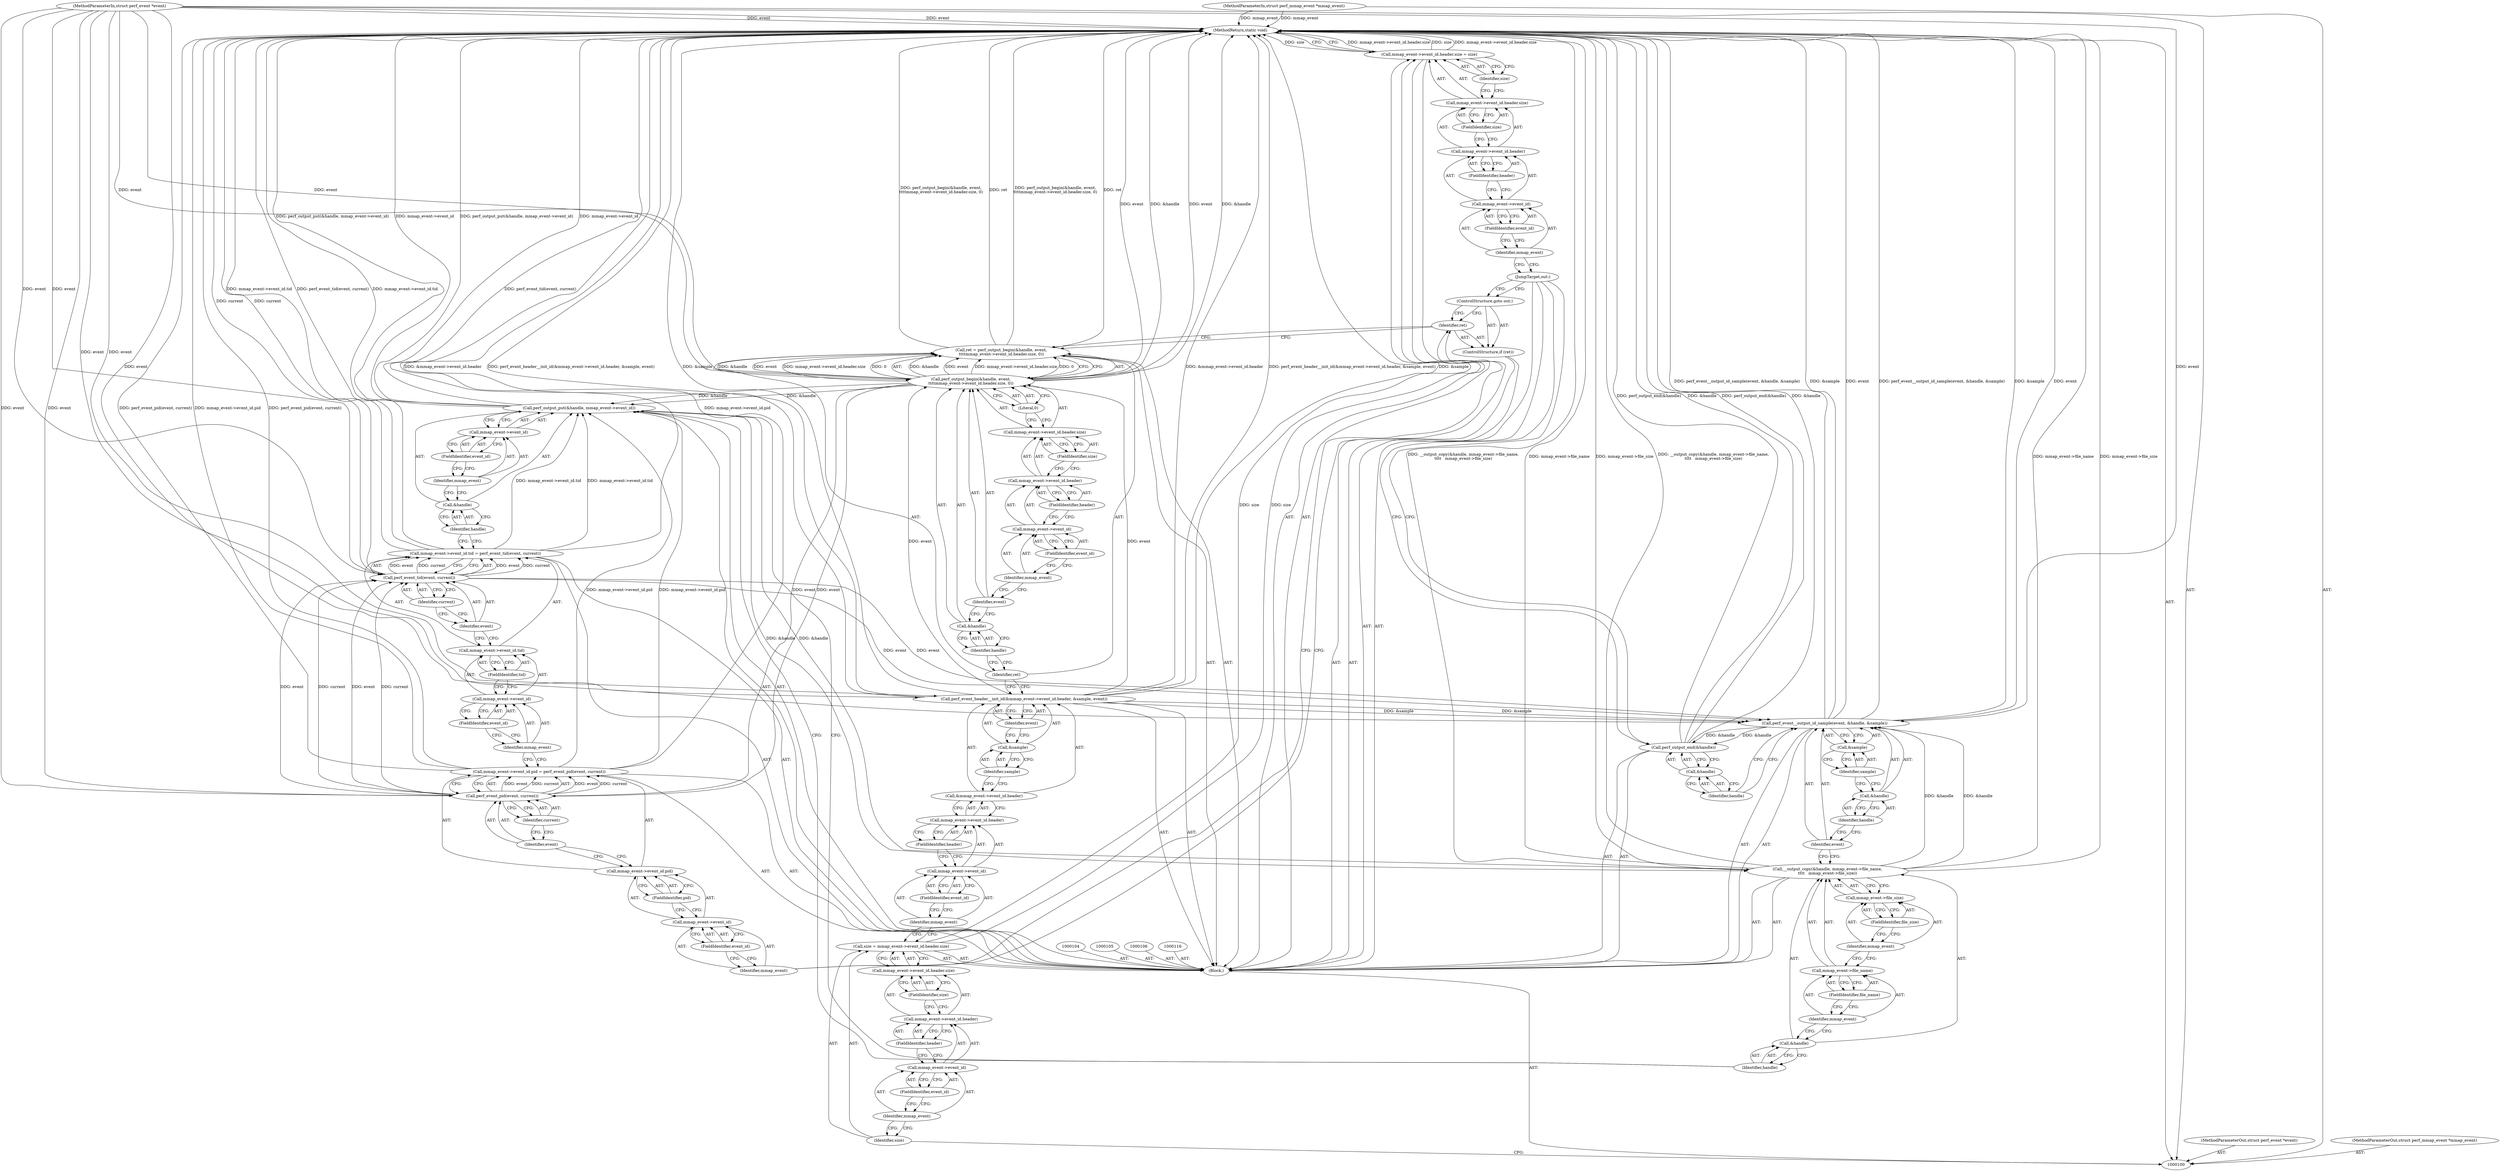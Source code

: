 digraph "0_linux_a8b0ca17b80e92faab46ee7179ba9e99ccb61233_58" {
"1000196" [label="(MethodReturn,static void)"];
"1000101" [label="(MethodParameterIn,struct perf_event *event)"];
"1000269" [label="(MethodParameterOut,struct perf_event *event)"];
"1000127" [label="(Call,ret = perf_output_begin(&handle, event,\n\t\t\t\tmmap_event->event_id.header.size, 0))"];
"1000128" [label="(Identifier,ret)"];
"1000130" [label="(Call,&handle)"];
"1000131" [label="(Identifier,handle)"];
"1000132" [label="(Identifier,event)"];
"1000129" [label="(Call,perf_output_begin(&handle, event,\n\t\t\t\tmmap_event->event_id.header.size, 0))"];
"1000137" [label="(FieldIdentifier,event_id)"];
"1000138" [label="(FieldIdentifier,header)"];
"1000139" [label="(FieldIdentifier,size)"];
"1000140" [label="(Literal,0)"];
"1000133" [label="(Call,mmap_event->event_id.header.size)"];
"1000134" [label="(Call,mmap_event->event_id.header)"];
"1000135" [label="(Call,mmap_event->event_id)"];
"1000136" [label="(Identifier,mmap_event)"];
"1000141" [label="(ControlStructure,if (ret))"];
"1000142" [label="(Identifier,ret)"];
"1000143" [label="(ControlStructure,goto out;)"];
"1000144" [label="(Call,mmap_event->event_id.pid = perf_event_pid(event, current))"];
"1000145" [label="(Call,mmap_event->event_id.pid)"];
"1000146" [label="(Call,mmap_event->event_id)"];
"1000147" [label="(Identifier,mmap_event)"];
"1000148" [label="(FieldIdentifier,event_id)"];
"1000149" [label="(FieldIdentifier,pid)"];
"1000150" [label="(Call,perf_event_pid(event, current))"];
"1000151" [label="(Identifier,event)"];
"1000152" [label="(Identifier,current)"];
"1000153" [label="(Call,mmap_event->event_id.tid = perf_event_tid(event, current))"];
"1000154" [label="(Call,mmap_event->event_id.tid)"];
"1000155" [label="(Call,mmap_event->event_id)"];
"1000156" [label="(Identifier,mmap_event)"];
"1000157" [label="(FieldIdentifier,event_id)"];
"1000158" [label="(FieldIdentifier,tid)"];
"1000159" [label="(Call,perf_event_tid(event, current))"];
"1000160" [label="(Identifier,event)"];
"1000161" [label="(Identifier,current)"];
"1000162" [label="(Call,perf_output_put(&handle, mmap_event->event_id))"];
"1000163" [label="(Call,&handle)"];
"1000164" [label="(Identifier,handle)"];
"1000165" [label="(Call,mmap_event->event_id)"];
"1000166" [label="(Identifier,mmap_event)"];
"1000167" [label="(FieldIdentifier,event_id)"];
"1000168" [label="(Call,__output_copy(&handle, mmap_event->file_name,\n\t\t\t\t   mmap_event->file_size))"];
"1000169" [label="(Call,&handle)"];
"1000170" [label="(Identifier,handle)"];
"1000171" [label="(Call,mmap_event->file_name)"];
"1000172" [label="(Identifier,mmap_event)"];
"1000173" [label="(FieldIdentifier,file_name)"];
"1000102" [label="(MethodParameterIn,struct perf_mmap_event *mmap_event)"];
"1000270" [label="(MethodParameterOut,struct perf_mmap_event *mmap_event)"];
"1000176" [label="(FieldIdentifier,file_size)"];
"1000174" [label="(Call,mmap_event->file_size)"];
"1000175" [label="(Identifier,mmap_event)"];
"1000177" [label="(Call,perf_event__output_id_sample(event, &handle, &sample))"];
"1000178" [label="(Identifier,event)"];
"1000179" [label="(Call,&handle)"];
"1000180" [label="(Identifier,handle)"];
"1000181" [label="(Call,&sample)"];
"1000182" [label="(Identifier,sample)"];
"1000183" [label="(Call,perf_output_end(&handle))"];
"1000184" [label="(Call,&handle)"];
"1000185" [label="(Identifier,handle)"];
"1000186" [label="(JumpTarget,out:)"];
"1000187" [label="(Call,mmap_event->event_id.header.size = size)"];
"1000188" [label="(Call,mmap_event->event_id.header.size)"];
"1000189" [label="(Call,mmap_event->event_id.header)"];
"1000190" [label="(Call,mmap_event->event_id)"];
"1000191" [label="(Identifier,mmap_event)"];
"1000192" [label="(FieldIdentifier,event_id)"];
"1000193" [label="(FieldIdentifier,header)"];
"1000194" [label="(FieldIdentifier,size)"];
"1000195" [label="(Identifier,size)"];
"1000103" [label="(Block,)"];
"1000109" [label="(Call,mmap_event->event_id.header.size)"];
"1000110" [label="(Call,mmap_event->event_id.header)"];
"1000111" [label="(Call,mmap_event->event_id)"];
"1000112" [label="(Identifier,mmap_event)"];
"1000113" [label="(FieldIdentifier,event_id)"];
"1000114" [label="(FieldIdentifier,header)"];
"1000115" [label="(FieldIdentifier,size)"];
"1000107" [label="(Call,size = mmap_event->event_id.header.size)"];
"1000108" [label="(Identifier,size)"];
"1000117" [label="(Call,perf_event_header__init_id(&mmap_event->event_id.header, &sample, event))"];
"1000118" [label="(Call,&mmap_event->event_id.header)"];
"1000119" [label="(Call,mmap_event->event_id.header)"];
"1000120" [label="(Call,mmap_event->event_id)"];
"1000121" [label="(Identifier,mmap_event)"];
"1000122" [label="(FieldIdentifier,event_id)"];
"1000123" [label="(FieldIdentifier,header)"];
"1000124" [label="(Call,&sample)"];
"1000125" [label="(Identifier,sample)"];
"1000126" [label="(Identifier,event)"];
"1000196" -> "1000100"  [label="AST: "];
"1000196" -> "1000187"  [label="CFG: "];
"1000129" -> "1000196"  [label="DDG: event"];
"1000129" -> "1000196"  [label="DDG: &handle"];
"1000177" -> "1000196"  [label="DDG: &sample"];
"1000177" -> "1000196"  [label="DDG: event"];
"1000177" -> "1000196"  [label="DDG: perf_event__output_id_sample(event, &handle, &sample)"];
"1000117" -> "1000196"  [label="DDG: &mmap_event->event_id.header"];
"1000117" -> "1000196"  [label="DDG: perf_event_header__init_id(&mmap_event->event_id.header, &sample, event)"];
"1000117" -> "1000196"  [label="DDG: &sample"];
"1000102" -> "1000196"  [label="DDG: mmap_event"];
"1000153" -> "1000196"  [label="DDG: mmap_event->event_id.tid"];
"1000153" -> "1000196"  [label="DDG: perf_event_tid(event, current)"];
"1000101" -> "1000196"  [label="DDG: event"];
"1000127" -> "1000196"  [label="DDG: ret"];
"1000127" -> "1000196"  [label="DDG: perf_output_begin(&handle, event,\n\t\t\t\tmmap_event->event_id.header.size, 0)"];
"1000162" -> "1000196"  [label="DDG: perf_output_put(&handle, mmap_event->event_id)"];
"1000162" -> "1000196"  [label="DDG: mmap_event->event_id"];
"1000168" -> "1000196"  [label="DDG: mmap_event->file_size"];
"1000168" -> "1000196"  [label="DDG: __output_copy(&handle, mmap_event->file_name,\n\t\t\t\t   mmap_event->file_size)"];
"1000168" -> "1000196"  [label="DDG: mmap_event->file_name"];
"1000187" -> "1000196"  [label="DDG: mmap_event->event_id.header.size"];
"1000187" -> "1000196"  [label="DDG: size"];
"1000183" -> "1000196"  [label="DDG: &handle"];
"1000183" -> "1000196"  [label="DDG: perf_output_end(&handle)"];
"1000144" -> "1000196"  [label="DDG: mmap_event->event_id.pid"];
"1000144" -> "1000196"  [label="DDG: perf_event_pid(event, current)"];
"1000159" -> "1000196"  [label="DDG: current"];
"1000101" -> "1000100"  [label="AST: "];
"1000101" -> "1000196"  [label="DDG: event"];
"1000101" -> "1000117"  [label="DDG: event"];
"1000101" -> "1000129"  [label="DDG: event"];
"1000101" -> "1000150"  [label="DDG: event"];
"1000101" -> "1000159"  [label="DDG: event"];
"1000101" -> "1000177"  [label="DDG: event"];
"1000269" -> "1000100"  [label="AST: "];
"1000127" -> "1000103"  [label="AST: "];
"1000127" -> "1000129"  [label="CFG: "];
"1000128" -> "1000127"  [label="AST: "];
"1000129" -> "1000127"  [label="AST: "];
"1000142" -> "1000127"  [label="CFG: "];
"1000127" -> "1000196"  [label="DDG: ret"];
"1000127" -> "1000196"  [label="DDG: perf_output_begin(&handle, event,\n\t\t\t\tmmap_event->event_id.header.size, 0)"];
"1000129" -> "1000127"  [label="DDG: &handle"];
"1000129" -> "1000127"  [label="DDG: event"];
"1000129" -> "1000127"  [label="DDG: mmap_event->event_id.header.size"];
"1000129" -> "1000127"  [label="DDG: 0"];
"1000128" -> "1000127"  [label="AST: "];
"1000128" -> "1000117"  [label="CFG: "];
"1000131" -> "1000128"  [label="CFG: "];
"1000130" -> "1000129"  [label="AST: "];
"1000130" -> "1000131"  [label="CFG: "];
"1000131" -> "1000130"  [label="AST: "];
"1000132" -> "1000130"  [label="CFG: "];
"1000131" -> "1000130"  [label="AST: "];
"1000131" -> "1000128"  [label="CFG: "];
"1000130" -> "1000131"  [label="CFG: "];
"1000132" -> "1000129"  [label="AST: "];
"1000132" -> "1000130"  [label="CFG: "];
"1000136" -> "1000132"  [label="CFG: "];
"1000129" -> "1000127"  [label="AST: "];
"1000129" -> "1000140"  [label="CFG: "];
"1000130" -> "1000129"  [label="AST: "];
"1000132" -> "1000129"  [label="AST: "];
"1000133" -> "1000129"  [label="AST: "];
"1000140" -> "1000129"  [label="AST: "];
"1000127" -> "1000129"  [label="CFG: "];
"1000129" -> "1000196"  [label="DDG: event"];
"1000129" -> "1000196"  [label="DDG: &handle"];
"1000129" -> "1000127"  [label="DDG: &handle"];
"1000129" -> "1000127"  [label="DDG: event"];
"1000129" -> "1000127"  [label="DDG: mmap_event->event_id.header.size"];
"1000129" -> "1000127"  [label="DDG: 0"];
"1000117" -> "1000129"  [label="DDG: event"];
"1000101" -> "1000129"  [label="DDG: event"];
"1000129" -> "1000150"  [label="DDG: event"];
"1000129" -> "1000162"  [label="DDG: &handle"];
"1000137" -> "1000135"  [label="AST: "];
"1000137" -> "1000136"  [label="CFG: "];
"1000135" -> "1000137"  [label="CFG: "];
"1000138" -> "1000134"  [label="AST: "];
"1000138" -> "1000135"  [label="CFG: "];
"1000134" -> "1000138"  [label="CFG: "];
"1000139" -> "1000133"  [label="AST: "];
"1000139" -> "1000134"  [label="CFG: "];
"1000133" -> "1000139"  [label="CFG: "];
"1000140" -> "1000129"  [label="AST: "];
"1000140" -> "1000133"  [label="CFG: "];
"1000129" -> "1000140"  [label="CFG: "];
"1000133" -> "1000129"  [label="AST: "];
"1000133" -> "1000139"  [label="CFG: "];
"1000134" -> "1000133"  [label="AST: "];
"1000139" -> "1000133"  [label="AST: "];
"1000140" -> "1000133"  [label="CFG: "];
"1000134" -> "1000133"  [label="AST: "];
"1000134" -> "1000138"  [label="CFG: "];
"1000135" -> "1000134"  [label="AST: "];
"1000138" -> "1000134"  [label="AST: "];
"1000139" -> "1000134"  [label="CFG: "];
"1000135" -> "1000134"  [label="AST: "];
"1000135" -> "1000137"  [label="CFG: "];
"1000136" -> "1000135"  [label="AST: "];
"1000137" -> "1000135"  [label="AST: "];
"1000138" -> "1000135"  [label="CFG: "];
"1000136" -> "1000135"  [label="AST: "];
"1000136" -> "1000132"  [label="CFG: "];
"1000137" -> "1000136"  [label="CFG: "];
"1000141" -> "1000103"  [label="AST: "];
"1000142" -> "1000141"  [label="AST: "];
"1000143" -> "1000141"  [label="AST: "];
"1000142" -> "1000141"  [label="AST: "];
"1000142" -> "1000127"  [label="CFG: "];
"1000143" -> "1000142"  [label="CFG: "];
"1000147" -> "1000142"  [label="CFG: "];
"1000143" -> "1000141"  [label="AST: "];
"1000143" -> "1000142"  [label="CFG: "];
"1000186" -> "1000143"  [label="CFG: "];
"1000144" -> "1000103"  [label="AST: "];
"1000144" -> "1000150"  [label="CFG: "];
"1000145" -> "1000144"  [label="AST: "];
"1000150" -> "1000144"  [label="AST: "];
"1000156" -> "1000144"  [label="CFG: "];
"1000144" -> "1000196"  [label="DDG: mmap_event->event_id.pid"];
"1000144" -> "1000196"  [label="DDG: perf_event_pid(event, current)"];
"1000150" -> "1000144"  [label="DDG: event"];
"1000150" -> "1000144"  [label="DDG: current"];
"1000144" -> "1000162"  [label="DDG: mmap_event->event_id.pid"];
"1000145" -> "1000144"  [label="AST: "];
"1000145" -> "1000149"  [label="CFG: "];
"1000146" -> "1000145"  [label="AST: "];
"1000149" -> "1000145"  [label="AST: "];
"1000151" -> "1000145"  [label="CFG: "];
"1000146" -> "1000145"  [label="AST: "];
"1000146" -> "1000148"  [label="CFG: "];
"1000147" -> "1000146"  [label="AST: "];
"1000148" -> "1000146"  [label="AST: "];
"1000149" -> "1000146"  [label="CFG: "];
"1000147" -> "1000146"  [label="AST: "];
"1000147" -> "1000142"  [label="CFG: "];
"1000148" -> "1000147"  [label="CFG: "];
"1000148" -> "1000146"  [label="AST: "];
"1000148" -> "1000147"  [label="CFG: "];
"1000146" -> "1000148"  [label="CFG: "];
"1000149" -> "1000145"  [label="AST: "];
"1000149" -> "1000146"  [label="CFG: "];
"1000145" -> "1000149"  [label="CFG: "];
"1000150" -> "1000144"  [label="AST: "];
"1000150" -> "1000152"  [label="CFG: "];
"1000151" -> "1000150"  [label="AST: "];
"1000152" -> "1000150"  [label="AST: "];
"1000144" -> "1000150"  [label="CFG: "];
"1000150" -> "1000144"  [label="DDG: event"];
"1000150" -> "1000144"  [label="DDG: current"];
"1000129" -> "1000150"  [label="DDG: event"];
"1000101" -> "1000150"  [label="DDG: event"];
"1000150" -> "1000159"  [label="DDG: event"];
"1000150" -> "1000159"  [label="DDG: current"];
"1000151" -> "1000150"  [label="AST: "];
"1000151" -> "1000145"  [label="CFG: "];
"1000152" -> "1000151"  [label="CFG: "];
"1000152" -> "1000150"  [label="AST: "];
"1000152" -> "1000151"  [label="CFG: "];
"1000150" -> "1000152"  [label="CFG: "];
"1000153" -> "1000103"  [label="AST: "];
"1000153" -> "1000159"  [label="CFG: "];
"1000154" -> "1000153"  [label="AST: "];
"1000159" -> "1000153"  [label="AST: "];
"1000164" -> "1000153"  [label="CFG: "];
"1000153" -> "1000196"  [label="DDG: mmap_event->event_id.tid"];
"1000153" -> "1000196"  [label="DDG: perf_event_tid(event, current)"];
"1000159" -> "1000153"  [label="DDG: event"];
"1000159" -> "1000153"  [label="DDG: current"];
"1000153" -> "1000162"  [label="DDG: mmap_event->event_id.tid"];
"1000154" -> "1000153"  [label="AST: "];
"1000154" -> "1000158"  [label="CFG: "];
"1000155" -> "1000154"  [label="AST: "];
"1000158" -> "1000154"  [label="AST: "];
"1000160" -> "1000154"  [label="CFG: "];
"1000155" -> "1000154"  [label="AST: "];
"1000155" -> "1000157"  [label="CFG: "];
"1000156" -> "1000155"  [label="AST: "];
"1000157" -> "1000155"  [label="AST: "];
"1000158" -> "1000155"  [label="CFG: "];
"1000156" -> "1000155"  [label="AST: "];
"1000156" -> "1000144"  [label="CFG: "];
"1000157" -> "1000156"  [label="CFG: "];
"1000157" -> "1000155"  [label="AST: "];
"1000157" -> "1000156"  [label="CFG: "];
"1000155" -> "1000157"  [label="CFG: "];
"1000158" -> "1000154"  [label="AST: "];
"1000158" -> "1000155"  [label="CFG: "];
"1000154" -> "1000158"  [label="CFG: "];
"1000159" -> "1000153"  [label="AST: "];
"1000159" -> "1000161"  [label="CFG: "];
"1000160" -> "1000159"  [label="AST: "];
"1000161" -> "1000159"  [label="AST: "];
"1000153" -> "1000159"  [label="CFG: "];
"1000159" -> "1000196"  [label="DDG: current"];
"1000159" -> "1000153"  [label="DDG: event"];
"1000159" -> "1000153"  [label="DDG: current"];
"1000150" -> "1000159"  [label="DDG: event"];
"1000150" -> "1000159"  [label="DDG: current"];
"1000101" -> "1000159"  [label="DDG: event"];
"1000159" -> "1000177"  [label="DDG: event"];
"1000160" -> "1000159"  [label="AST: "];
"1000160" -> "1000154"  [label="CFG: "];
"1000161" -> "1000160"  [label="CFG: "];
"1000161" -> "1000159"  [label="AST: "];
"1000161" -> "1000160"  [label="CFG: "];
"1000159" -> "1000161"  [label="CFG: "];
"1000162" -> "1000103"  [label="AST: "];
"1000162" -> "1000165"  [label="CFG: "];
"1000163" -> "1000162"  [label="AST: "];
"1000165" -> "1000162"  [label="AST: "];
"1000170" -> "1000162"  [label="CFG: "];
"1000162" -> "1000196"  [label="DDG: perf_output_put(&handle, mmap_event->event_id)"];
"1000162" -> "1000196"  [label="DDG: mmap_event->event_id"];
"1000129" -> "1000162"  [label="DDG: &handle"];
"1000153" -> "1000162"  [label="DDG: mmap_event->event_id.tid"];
"1000144" -> "1000162"  [label="DDG: mmap_event->event_id.pid"];
"1000162" -> "1000168"  [label="DDG: &handle"];
"1000163" -> "1000162"  [label="AST: "];
"1000163" -> "1000164"  [label="CFG: "];
"1000164" -> "1000163"  [label="AST: "];
"1000166" -> "1000163"  [label="CFG: "];
"1000164" -> "1000163"  [label="AST: "];
"1000164" -> "1000153"  [label="CFG: "];
"1000163" -> "1000164"  [label="CFG: "];
"1000165" -> "1000162"  [label="AST: "];
"1000165" -> "1000167"  [label="CFG: "];
"1000166" -> "1000165"  [label="AST: "];
"1000167" -> "1000165"  [label="AST: "];
"1000162" -> "1000165"  [label="CFG: "];
"1000166" -> "1000165"  [label="AST: "];
"1000166" -> "1000163"  [label="CFG: "];
"1000167" -> "1000166"  [label="CFG: "];
"1000167" -> "1000165"  [label="AST: "];
"1000167" -> "1000166"  [label="CFG: "];
"1000165" -> "1000167"  [label="CFG: "];
"1000168" -> "1000103"  [label="AST: "];
"1000168" -> "1000174"  [label="CFG: "];
"1000169" -> "1000168"  [label="AST: "];
"1000171" -> "1000168"  [label="AST: "];
"1000174" -> "1000168"  [label="AST: "];
"1000178" -> "1000168"  [label="CFG: "];
"1000168" -> "1000196"  [label="DDG: mmap_event->file_size"];
"1000168" -> "1000196"  [label="DDG: __output_copy(&handle, mmap_event->file_name,\n\t\t\t\t   mmap_event->file_size)"];
"1000168" -> "1000196"  [label="DDG: mmap_event->file_name"];
"1000162" -> "1000168"  [label="DDG: &handle"];
"1000168" -> "1000177"  [label="DDG: &handle"];
"1000169" -> "1000168"  [label="AST: "];
"1000169" -> "1000170"  [label="CFG: "];
"1000170" -> "1000169"  [label="AST: "];
"1000172" -> "1000169"  [label="CFG: "];
"1000170" -> "1000169"  [label="AST: "];
"1000170" -> "1000162"  [label="CFG: "];
"1000169" -> "1000170"  [label="CFG: "];
"1000171" -> "1000168"  [label="AST: "];
"1000171" -> "1000173"  [label="CFG: "];
"1000172" -> "1000171"  [label="AST: "];
"1000173" -> "1000171"  [label="AST: "];
"1000175" -> "1000171"  [label="CFG: "];
"1000172" -> "1000171"  [label="AST: "];
"1000172" -> "1000169"  [label="CFG: "];
"1000173" -> "1000172"  [label="CFG: "];
"1000173" -> "1000171"  [label="AST: "];
"1000173" -> "1000172"  [label="CFG: "];
"1000171" -> "1000173"  [label="CFG: "];
"1000102" -> "1000100"  [label="AST: "];
"1000102" -> "1000196"  [label="DDG: mmap_event"];
"1000270" -> "1000100"  [label="AST: "];
"1000176" -> "1000174"  [label="AST: "];
"1000176" -> "1000175"  [label="CFG: "];
"1000174" -> "1000176"  [label="CFG: "];
"1000174" -> "1000168"  [label="AST: "];
"1000174" -> "1000176"  [label="CFG: "];
"1000175" -> "1000174"  [label="AST: "];
"1000176" -> "1000174"  [label="AST: "];
"1000168" -> "1000174"  [label="CFG: "];
"1000175" -> "1000174"  [label="AST: "];
"1000175" -> "1000171"  [label="CFG: "];
"1000176" -> "1000175"  [label="CFG: "];
"1000177" -> "1000103"  [label="AST: "];
"1000177" -> "1000181"  [label="CFG: "];
"1000178" -> "1000177"  [label="AST: "];
"1000179" -> "1000177"  [label="AST: "];
"1000181" -> "1000177"  [label="AST: "];
"1000185" -> "1000177"  [label="CFG: "];
"1000177" -> "1000196"  [label="DDG: &sample"];
"1000177" -> "1000196"  [label="DDG: event"];
"1000177" -> "1000196"  [label="DDG: perf_event__output_id_sample(event, &handle, &sample)"];
"1000159" -> "1000177"  [label="DDG: event"];
"1000101" -> "1000177"  [label="DDG: event"];
"1000168" -> "1000177"  [label="DDG: &handle"];
"1000117" -> "1000177"  [label="DDG: &sample"];
"1000177" -> "1000183"  [label="DDG: &handle"];
"1000178" -> "1000177"  [label="AST: "];
"1000178" -> "1000168"  [label="CFG: "];
"1000180" -> "1000178"  [label="CFG: "];
"1000179" -> "1000177"  [label="AST: "];
"1000179" -> "1000180"  [label="CFG: "];
"1000180" -> "1000179"  [label="AST: "];
"1000182" -> "1000179"  [label="CFG: "];
"1000180" -> "1000179"  [label="AST: "];
"1000180" -> "1000178"  [label="CFG: "];
"1000179" -> "1000180"  [label="CFG: "];
"1000181" -> "1000177"  [label="AST: "];
"1000181" -> "1000182"  [label="CFG: "];
"1000182" -> "1000181"  [label="AST: "];
"1000177" -> "1000181"  [label="CFG: "];
"1000182" -> "1000181"  [label="AST: "];
"1000182" -> "1000179"  [label="CFG: "];
"1000181" -> "1000182"  [label="CFG: "];
"1000183" -> "1000103"  [label="AST: "];
"1000183" -> "1000184"  [label="CFG: "];
"1000184" -> "1000183"  [label="AST: "];
"1000186" -> "1000183"  [label="CFG: "];
"1000183" -> "1000196"  [label="DDG: &handle"];
"1000183" -> "1000196"  [label="DDG: perf_output_end(&handle)"];
"1000177" -> "1000183"  [label="DDG: &handle"];
"1000184" -> "1000183"  [label="AST: "];
"1000184" -> "1000185"  [label="CFG: "];
"1000185" -> "1000184"  [label="AST: "];
"1000183" -> "1000184"  [label="CFG: "];
"1000185" -> "1000184"  [label="AST: "];
"1000185" -> "1000177"  [label="CFG: "];
"1000184" -> "1000185"  [label="CFG: "];
"1000186" -> "1000103"  [label="AST: "];
"1000186" -> "1000183"  [label="CFG: "];
"1000186" -> "1000143"  [label="CFG: "];
"1000191" -> "1000186"  [label="CFG: "];
"1000187" -> "1000103"  [label="AST: "];
"1000187" -> "1000195"  [label="CFG: "];
"1000188" -> "1000187"  [label="AST: "];
"1000195" -> "1000187"  [label="AST: "];
"1000196" -> "1000187"  [label="CFG: "];
"1000187" -> "1000196"  [label="DDG: mmap_event->event_id.header.size"];
"1000187" -> "1000196"  [label="DDG: size"];
"1000107" -> "1000187"  [label="DDG: size"];
"1000188" -> "1000187"  [label="AST: "];
"1000188" -> "1000194"  [label="CFG: "];
"1000189" -> "1000188"  [label="AST: "];
"1000194" -> "1000188"  [label="AST: "];
"1000195" -> "1000188"  [label="CFG: "];
"1000189" -> "1000188"  [label="AST: "];
"1000189" -> "1000193"  [label="CFG: "];
"1000190" -> "1000189"  [label="AST: "];
"1000193" -> "1000189"  [label="AST: "];
"1000194" -> "1000189"  [label="CFG: "];
"1000190" -> "1000189"  [label="AST: "];
"1000190" -> "1000192"  [label="CFG: "];
"1000191" -> "1000190"  [label="AST: "];
"1000192" -> "1000190"  [label="AST: "];
"1000193" -> "1000190"  [label="CFG: "];
"1000191" -> "1000190"  [label="AST: "];
"1000191" -> "1000186"  [label="CFG: "];
"1000192" -> "1000191"  [label="CFG: "];
"1000192" -> "1000190"  [label="AST: "];
"1000192" -> "1000191"  [label="CFG: "];
"1000190" -> "1000192"  [label="CFG: "];
"1000193" -> "1000189"  [label="AST: "];
"1000193" -> "1000190"  [label="CFG: "];
"1000189" -> "1000193"  [label="CFG: "];
"1000194" -> "1000188"  [label="AST: "];
"1000194" -> "1000189"  [label="CFG: "];
"1000188" -> "1000194"  [label="CFG: "];
"1000195" -> "1000187"  [label="AST: "];
"1000195" -> "1000188"  [label="CFG: "];
"1000187" -> "1000195"  [label="CFG: "];
"1000103" -> "1000100"  [label="AST: "];
"1000104" -> "1000103"  [label="AST: "];
"1000105" -> "1000103"  [label="AST: "];
"1000106" -> "1000103"  [label="AST: "];
"1000107" -> "1000103"  [label="AST: "];
"1000116" -> "1000103"  [label="AST: "];
"1000117" -> "1000103"  [label="AST: "];
"1000127" -> "1000103"  [label="AST: "];
"1000141" -> "1000103"  [label="AST: "];
"1000144" -> "1000103"  [label="AST: "];
"1000153" -> "1000103"  [label="AST: "];
"1000162" -> "1000103"  [label="AST: "];
"1000168" -> "1000103"  [label="AST: "];
"1000177" -> "1000103"  [label="AST: "];
"1000183" -> "1000103"  [label="AST: "];
"1000186" -> "1000103"  [label="AST: "];
"1000187" -> "1000103"  [label="AST: "];
"1000109" -> "1000107"  [label="AST: "];
"1000109" -> "1000115"  [label="CFG: "];
"1000110" -> "1000109"  [label="AST: "];
"1000115" -> "1000109"  [label="AST: "];
"1000107" -> "1000109"  [label="CFG: "];
"1000110" -> "1000109"  [label="AST: "];
"1000110" -> "1000114"  [label="CFG: "];
"1000111" -> "1000110"  [label="AST: "];
"1000114" -> "1000110"  [label="AST: "];
"1000115" -> "1000110"  [label="CFG: "];
"1000111" -> "1000110"  [label="AST: "];
"1000111" -> "1000113"  [label="CFG: "];
"1000112" -> "1000111"  [label="AST: "];
"1000113" -> "1000111"  [label="AST: "];
"1000114" -> "1000111"  [label="CFG: "];
"1000112" -> "1000111"  [label="AST: "];
"1000112" -> "1000108"  [label="CFG: "];
"1000113" -> "1000112"  [label="CFG: "];
"1000113" -> "1000111"  [label="AST: "];
"1000113" -> "1000112"  [label="CFG: "];
"1000111" -> "1000113"  [label="CFG: "];
"1000114" -> "1000110"  [label="AST: "];
"1000114" -> "1000111"  [label="CFG: "];
"1000110" -> "1000114"  [label="CFG: "];
"1000115" -> "1000109"  [label="AST: "];
"1000115" -> "1000110"  [label="CFG: "];
"1000109" -> "1000115"  [label="CFG: "];
"1000107" -> "1000103"  [label="AST: "];
"1000107" -> "1000109"  [label="CFG: "];
"1000108" -> "1000107"  [label="AST: "];
"1000109" -> "1000107"  [label="AST: "];
"1000121" -> "1000107"  [label="CFG: "];
"1000107" -> "1000187"  [label="DDG: size"];
"1000108" -> "1000107"  [label="AST: "];
"1000108" -> "1000100"  [label="CFG: "];
"1000112" -> "1000108"  [label="CFG: "];
"1000117" -> "1000103"  [label="AST: "];
"1000117" -> "1000126"  [label="CFG: "];
"1000118" -> "1000117"  [label="AST: "];
"1000124" -> "1000117"  [label="AST: "];
"1000126" -> "1000117"  [label="AST: "];
"1000128" -> "1000117"  [label="CFG: "];
"1000117" -> "1000196"  [label="DDG: &mmap_event->event_id.header"];
"1000117" -> "1000196"  [label="DDG: perf_event_header__init_id(&mmap_event->event_id.header, &sample, event)"];
"1000117" -> "1000196"  [label="DDG: &sample"];
"1000101" -> "1000117"  [label="DDG: event"];
"1000117" -> "1000129"  [label="DDG: event"];
"1000117" -> "1000177"  [label="DDG: &sample"];
"1000118" -> "1000117"  [label="AST: "];
"1000118" -> "1000119"  [label="CFG: "];
"1000119" -> "1000118"  [label="AST: "];
"1000125" -> "1000118"  [label="CFG: "];
"1000119" -> "1000118"  [label="AST: "];
"1000119" -> "1000123"  [label="CFG: "];
"1000120" -> "1000119"  [label="AST: "];
"1000123" -> "1000119"  [label="AST: "];
"1000118" -> "1000119"  [label="CFG: "];
"1000120" -> "1000119"  [label="AST: "];
"1000120" -> "1000122"  [label="CFG: "];
"1000121" -> "1000120"  [label="AST: "];
"1000122" -> "1000120"  [label="AST: "];
"1000123" -> "1000120"  [label="CFG: "];
"1000121" -> "1000120"  [label="AST: "];
"1000121" -> "1000107"  [label="CFG: "];
"1000122" -> "1000121"  [label="CFG: "];
"1000122" -> "1000120"  [label="AST: "];
"1000122" -> "1000121"  [label="CFG: "];
"1000120" -> "1000122"  [label="CFG: "];
"1000123" -> "1000119"  [label="AST: "];
"1000123" -> "1000120"  [label="CFG: "];
"1000119" -> "1000123"  [label="CFG: "];
"1000124" -> "1000117"  [label="AST: "];
"1000124" -> "1000125"  [label="CFG: "];
"1000125" -> "1000124"  [label="AST: "];
"1000126" -> "1000124"  [label="CFG: "];
"1000125" -> "1000124"  [label="AST: "];
"1000125" -> "1000118"  [label="CFG: "];
"1000124" -> "1000125"  [label="CFG: "];
"1000126" -> "1000117"  [label="AST: "];
"1000126" -> "1000124"  [label="CFG: "];
"1000117" -> "1000126"  [label="CFG: "];
}
